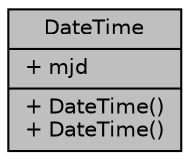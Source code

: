 digraph "DateTime"
{
 // INTERACTIVE_SVG=YES
  edge [fontname="Helvetica",fontsize="10",labelfontname="Helvetica",labelfontsize="10"];
  node [fontname="Helvetica",fontsize="10",shape=record];
  Node1 [label="{DateTime\n|+ mjd\l|+ DateTime()\l+ DateTime()\l}",height=0.2,width=0.4,color="black", fillcolor="grey75", style="filled", fontcolor="black"];
}
